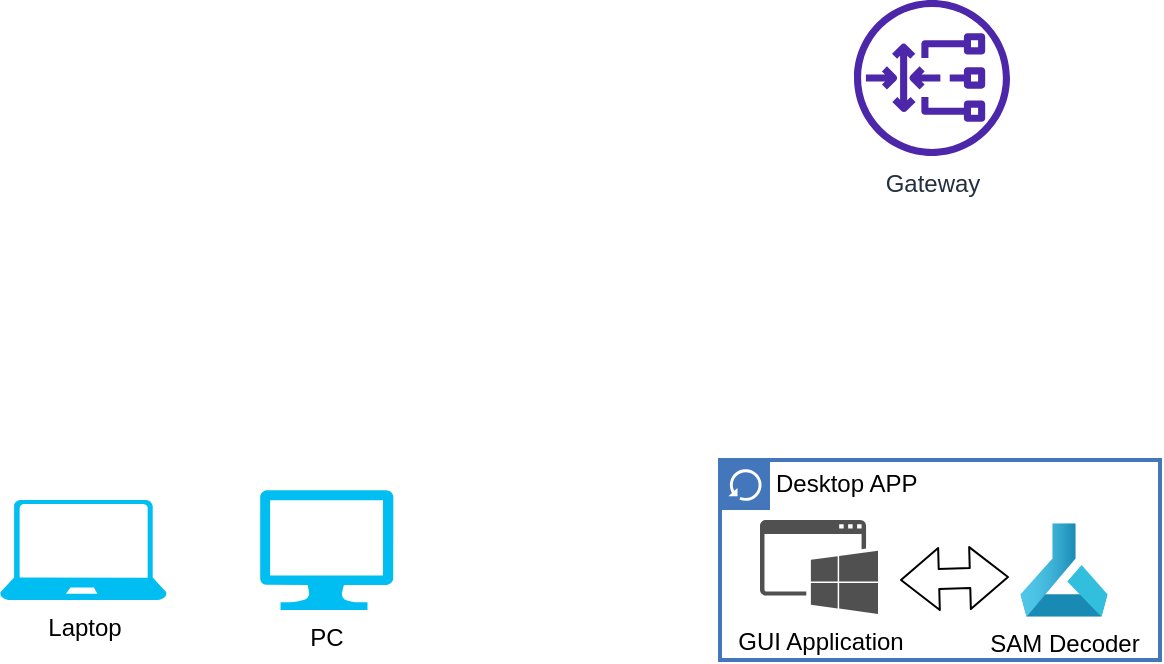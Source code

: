 <mxfile>
    <diagram name="第 1 页" id="f2GakVHI_LAMkfZst77-">
        <mxGraphModel dx="1066" dy="740" grid="1" gridSize="10" guides="1" tooltips="1" connect="1" arrows="1" fold="1" page="1" pageScale="1" pageWidth="1169" pageHeight="827" math="0" shadow="0">
            <root>
                <mxCell id="0"/>
                <mxCell id="1" parent="0"/>
                <mxCell id="3" value="Laptop" style="verticalLabelPosition=bottom;html=1;verticalAlign=top;align=center;strokeColor=none;fillColor=#00BEF2;shape=mxgraph.azure.laptop;pointerEvents=1;" vertex="1" parent="1">
                    <mxGeometry x="80" y="690" width="83.33" height="50" as="geometry"/>
                </mxCell>
                <mxCell id="4" value="PC" style="verticalLabelPosition=bottom;html=1;verticalAlign=top;align=center;strokeColor=none;fillColor=#00BEF2;shape=mxgraph.azure.computer;pointerEvents=1;" vertex="1" parent="1">
                    <mxGeometry x="210" y="685" width="66.67" height="60" as="geometry"/>
                </mxCell>
                <mxCell id="9" value="" style="group" vertex="1" connectable="0" parent="1">
                    <mxGeometry x="440" y="670" width="220" height="100" as="geometry"/>
                </mxCell>
                <mxCell id="5" value="SAM Decoder" style="aspect=fixed;html=1;points=[];align=center;image;fontSize=12;image=img/lib/azure2/ai_machine_learning/Machine_Learning.svg;" vertex="1" parent="9">
                    <mxGeometry x="150" y="31.63" width="44" height="46.75" as="geometry"/>
                </mxCell>
                <mxCell id="6" value="GUI Application" style="sketch=0;pointerEvents=1;shadow=0;dashed=0;html=1;strokeColor=none;fillColor=#505050;labelPosition=center;verticalLabelPosition=bottom;verticalAlign=top;outlineConnect=0;align=center;shape=mxgraph.office.concepts.application_windows;" vertex="1" parent="9">
                    <mxGeometry x="20" y="30" width="59" height="47" as="geometry"/>
                </mxCell>
                <mxCell id="7" value="" style="shape=flexArrow;endArrow=classic;startArrow=classic;html=1;entryX=-0.125;entryY=0.575;entryDx=0;entryDy=0;entryPerimeter=0;" edge="1" parent="9" target="5">
                    <mxGeometry width="100" height="100" relative="1" as="geometry">
                        <mxPoint x="90" y="60" as="sourcePoint"/>
                        <mxPoint x="140" y="60" as="targetPoint"/>
                    </mxGeometry>
                </mxCell>
                <mxCell id="8" value="Desktop APP" style="shape=mxgraph.ibm.box;prType=classic;fontStyle=0;verticalAlign=top;align=left;spacingLeft=32;spacingTop=4;fillColor=none;rounded=0;whiteSpace=wrap;html=1;strokeColor=#4376BB;strokeWidth=2;dashed=0;container=1;spacing=-4;collapsible=0;expand=0;recursiveResize=0;" vertex="1" parent="9">
                    <mxGeometry width="220" height="100" as="geometry"/>
                </mxCell>
                <mxCell id="11" value="Gateway" style="sketch=0;outlineConnect=0;fontColor=#232F3E;gradientColor=none;fillColor=#4D27AA;strokeColor=none;dashed=0;verticalLabelPosition=bottom;verticalAlign=top;align=center;html=1;fontSize=12;fontStyle=0;aspect=fixed;pointerEvents=1;shape=mxgraph.aws4.gateway_load_balancer;" vertex="1" parent="1">
                    <mxGeometry x="507" y="440" width="78" height="78" as="geometry"/>
                </mxCell>
            </root>
        </mxGraphModel>
    </diagram>
</mxfile>